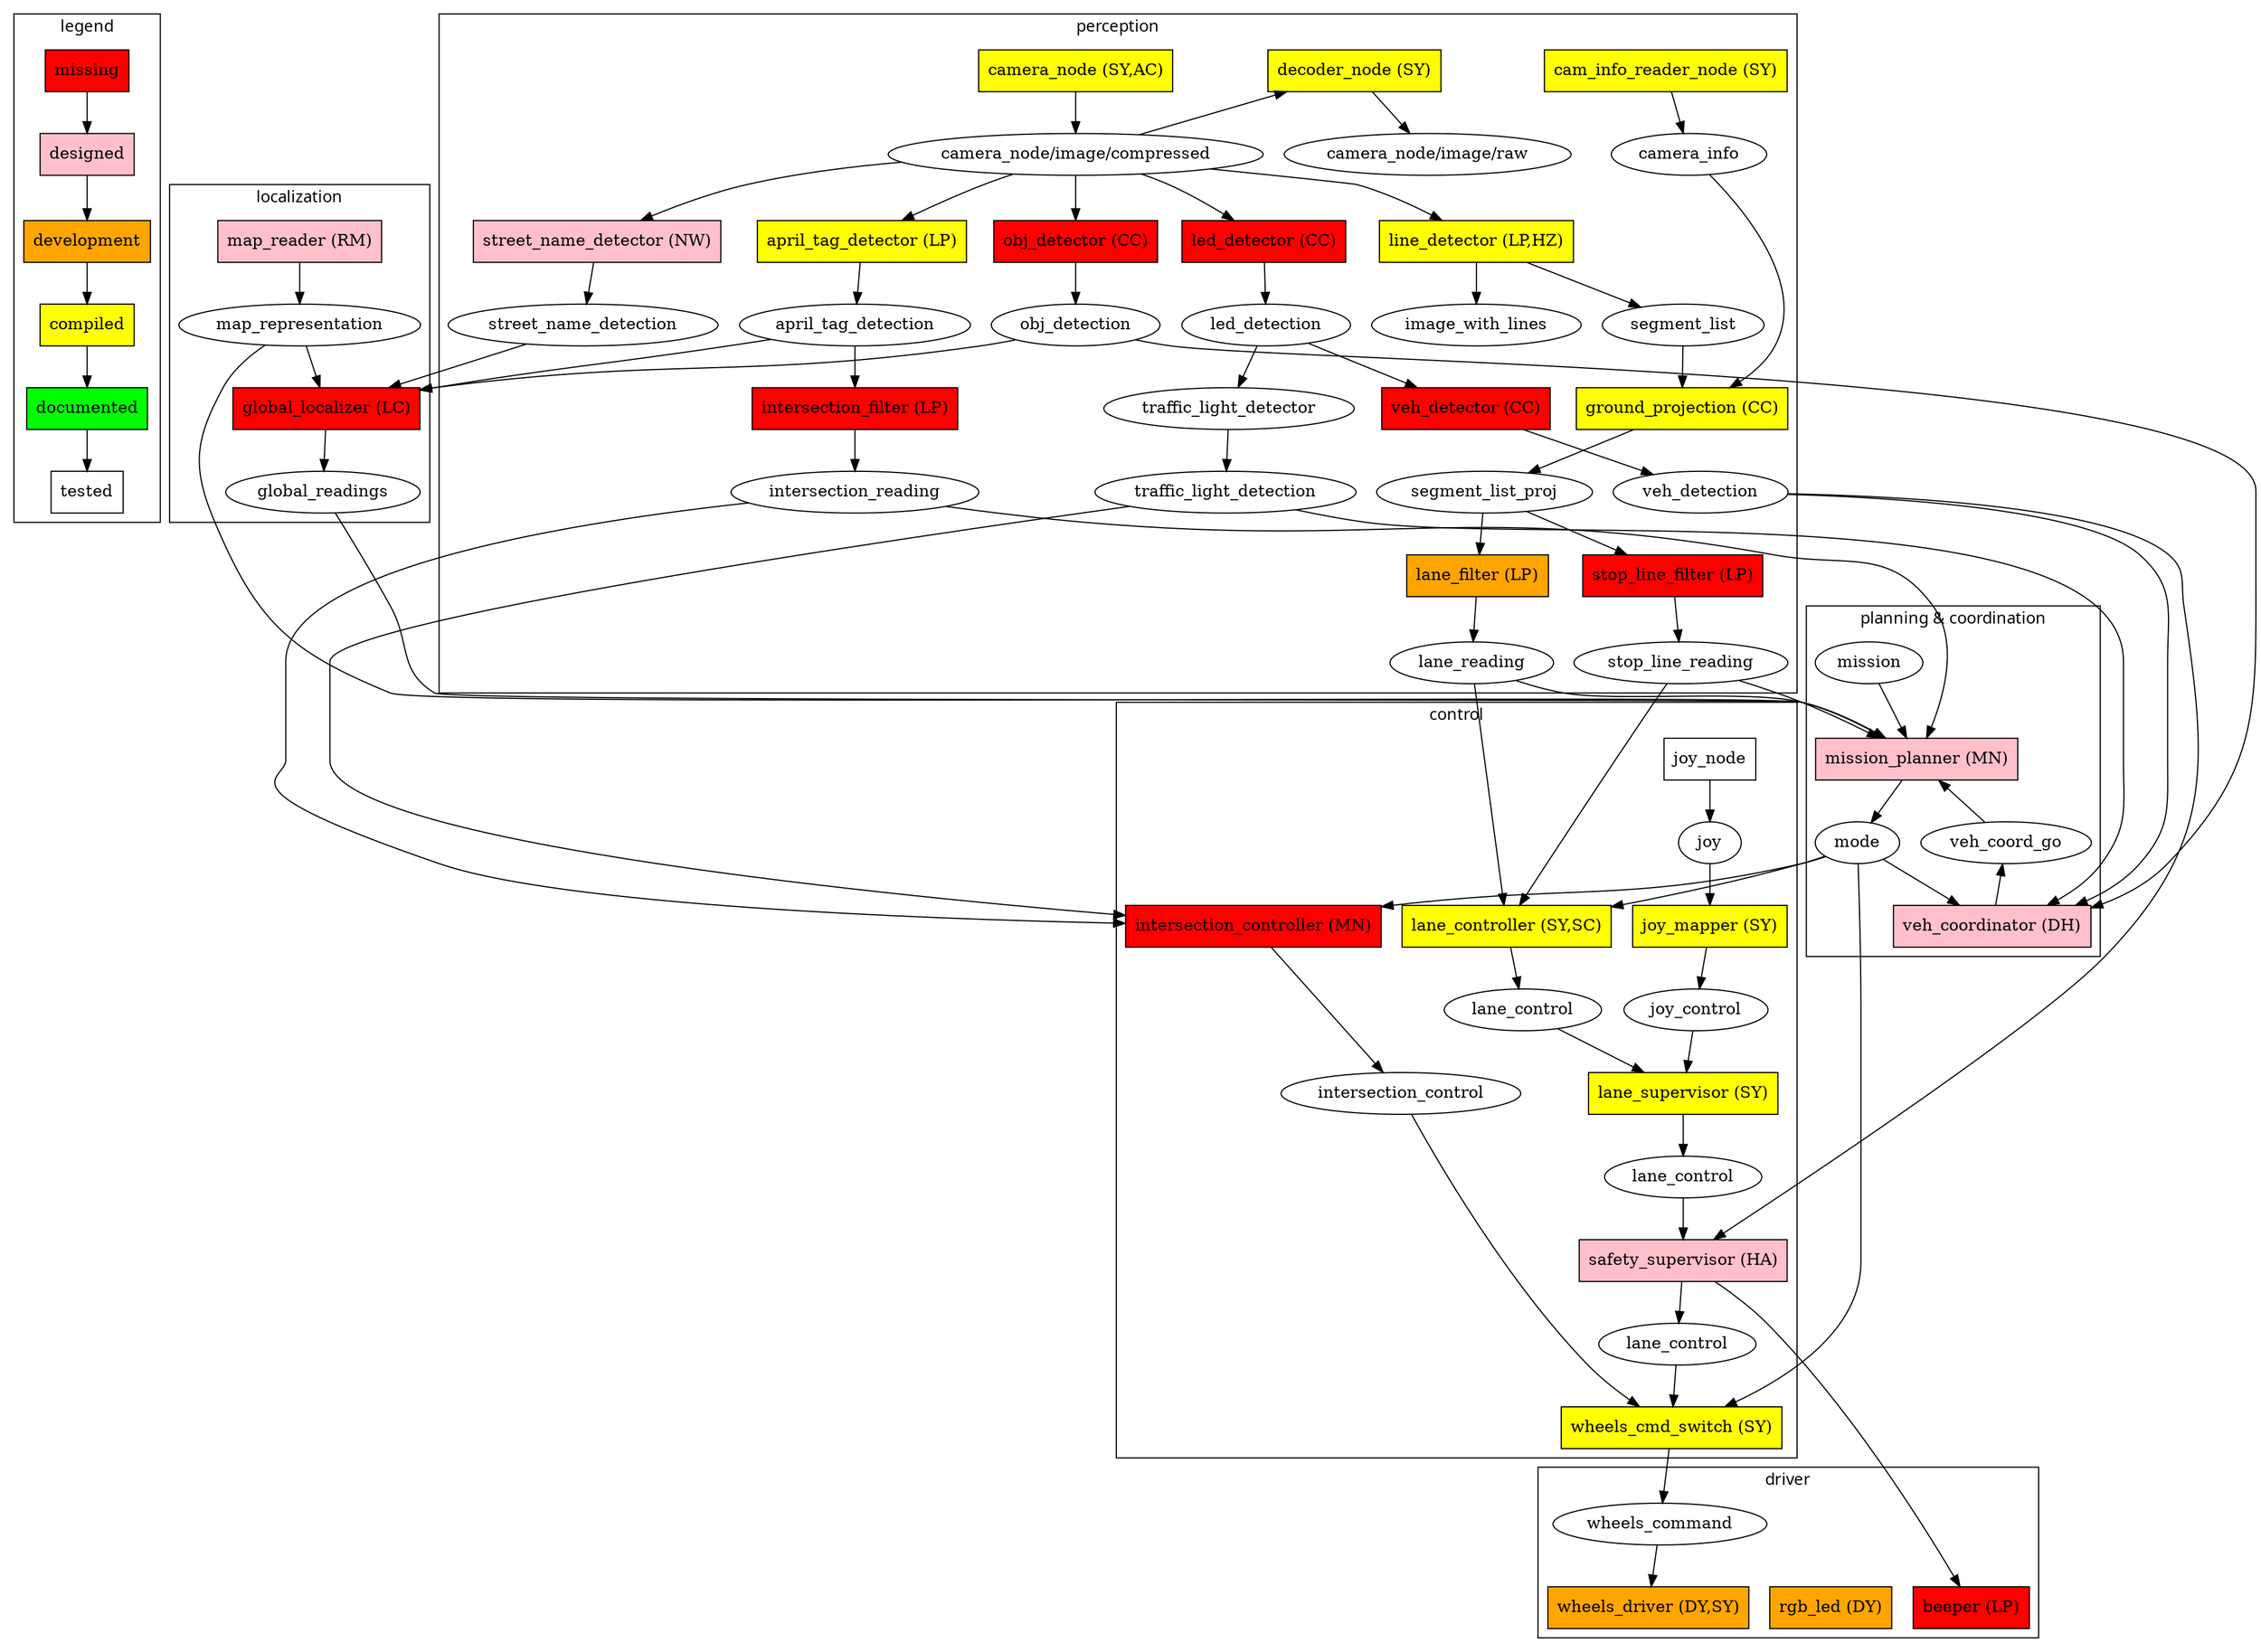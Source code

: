 digraph D {
	fontname="sans";

	subgraph cluster_legend{
		label="legend"
		// ROS Topics
		//topic_name;
		// ROS Nodes
		node [shape=box,fillcolor=white,style=filled];
		missing [label="missing", fillcolor=red];
		designed [label="designed", fillcolor=pink];
		development [label="development", fillcolor=orange];
		compiled [label="compiled", fillcolor=yellow];
		documented [label="documented", fillcolor=green];
		tested [label="tested", fillcolor=white];
		// Connection
		missing->designed->development->compiled->documented->tested;
		//node_name -> topic_name [label="publish"];
		//topic_name -> node_name [label="subscribe"];
	}


	// ==== Nodes Definition ==== //
	node [shape=box,style=filled];
	subgraph node_missing{
		node [fillcolor=red];
		global_localizer[label="global_localizer (LC)"];
		intersection_filter[label="intersection_filter (LP)"];
		intersection_controller[label="intersection_controller (MN)"];
		stop_line_filter[label="stop_line_filter (LP)"];
		led_detector[label="led_detector (CC)"];
		obj_detector[label="obj_detector (CC)"];
		beeper[label="beeper (LP)"];
		veh_detector[label="veh_detector (CC)"];
	}
	subgraph node_designed{
		node [fillcolor=pink];
		mission_planner[label="mission_planner (MN)"];
		street_name_detector[label="street_name_detector (NW)"];
		safety_supervisor[label="safety_supervisor (HA)"];
		map_reader[label="map_reader (RM)"];
		veh_coordinator[label="veh_coordinator (DH)"]
	}
	subgraph node_development{
		node [fillcolor=orange];
		wheels_driver[label="wheels_driver (DY,SY)"];
		rgb_led[label="rgb_led (DY)"];
		lane_filter[label="lane_filter (LP)"]; 
	}
	subgraph node_compiled{
		node [fillcolor=yellow];
		wheels_cmd_switch[label="wheels_cmd_switch (SY)"]
		camera_node[label="camera_node (SY,AC)"];
		decoder_node[label="decoder_node (SY)"];
		cam_info_reader_node[label="cam_info_reader_node (SY)"];
		lane_controller[label="lane_controller (SY,SC)"];
		line_detector[label="line_detector (LP,HZ)"];
		april_tag_detector[label="april_tag_detector (LP)"];
		lane_supervisor[label="lane_supervisor (SY)"];
		joy_mapper[label="joy_mapper (SY)"];
		ground_projection[label="ground_projection (CC)"]
	}
	subgraph node_documented{
		node [fillcolor=green];
	}
	subgraph node_tested{
		node [fillcolor=white];
		joy_node[label="joy_node"];
		//image_proc;
	}

	// Nodes Definition

	//{rank=max; wheels_driver;beeper;rgb_led}
	//{rank=min; map_reader;joy_node;camera_node}

	//subgraph node_test {
		//node[shape=box,fillcolor=red];
		//street_name_detector;
		//joy_node;
		//joy_mapper;
	//}

	// Topics
	node [shape=ellipse,style=""];
	//{rank=same; mission; joy; map_representation;}
	map_representation;
	//img_low;
	//img_high;
	segment_list;
	segment_list_proj;
	image_with_lines;
	lane_reading; //LaneReading: y, phi, sigma_y, sigma_phi, status
	lane_control;
	lane_control_sup[label="lane_control"];
	lane_control_safe[label="lane_control"];
	april_tag_detection;
	led_detection;
	veh_detection;
	traffic_light_detection;
	intersection_reading;
	obj_detection;
	global_readings;
	stop_line_reading;
	mode;
	mission;
	joy_control;
	intersection_control;
	street_name_detection;
	veh_coord_go;
	wheels_command;

	subgraph cluster_perception{
		label="perception"
		// Nodes
		camera_node;
		decoder_node;
		cam_info_reader_node;
		obj_detector;
		line_detector;
		lane_filter;
		april_tag_detector;
		april_tag_detection;
		led_detector;
		veh_detector;
		stop_line_filter;
		traffic_light_detector;
		intersection_filter;
		street_name_detector;
		//image_proc;
		ground_projection;
		//img_downsampler;
		// Topics
		segment_list;
		segment_list_proj;
		//img_low;
		//img_high;
		april_tag_detection;
		lane_reading;
		image_with_lines;
		obj_detection;
		led_detection;
		veh_detection;
		stop_line_reading;
		traffic_light_detection;
		intersection_reading;
		street_name_detection;
		//img_low_rect;
		//img_high_rect;
		image_compressed[label="camera_node/image/compressed"];
		image_raw[label="camera_node/image/raw"];
		camera_info;
		{rank=same; image_compressed;image_raw;camera_info}
		{rank=same; decoder_node;camera_node}
	}

	subgraph cluster_control{
		label="control"
		// Nodes
		joy_node;
		joy_mapper;
		lane_controller;
		intersection_controller;
		lane_supervisor;
		safety_supervisor;
		wheels_cmd_switch;
		// Topics
		joy_control;
		joy;
		lane_control;
		lane_control_sup;
		lane_control_safe;
		intersection_control;
		{rank=same; intersection_controller;lane_controller;}
	}

	subgraph cluster_localization{
		label="localization"
		// Nodes
		map_reader;
		global_localizer;

		// Topics
		map_representation;
		global_readings;
	}

	subgraph cluster_planning{
		label="planning & coordination"
		// Nodes
		mission_planner;
		veh_coordinator;
		// Topics
		veh_coord_go;
		mission;
		mode;
	}

	subgraph cluster_driver{
		label="driver"
		// Nodes
		wheels_driver;
		beeper;
		rgb_led;
		{rank=same; wheels_driver, beeper,rgb_led}
		// Topics
		wheels_command;
	}


	// Connections
	//img_low->image_proc;
	//img_high->image_proc;
	//image_proc->img_low_rect;
	//image_proc->img_high_rect;

	//camera_node->camera_info;
	camera_node->image_compressed;
	cam_info_reader_node->camera_info;
	//image_compressed->img_downsampler;
	//img_downsampler->img_high;
	//img_downsampler->img_low;


	image_compressed->line_detector;
	image_compressed->led_detector;
	decoder_node->image_compressed [dir=back];
	decoder_node->image_raw;


	image_compressed->april_tag_detector;
	image_compressed->obj_detector;
	image_compressed->street_name_detector;
	street_name_detector->street_name_detection;

	led_detector->led_detection;
	led_detection->veh_detector;
	led_detection->traffic_light_detector;
	
	veh_detector->veh_detection;
	traffic_light_detector->traffic_light_detection;
	
	intersection_filter->intersection_reading;
	
	line_detector->segment_list #[label="SegmentList.msg"];
	line_detector->image_with_lines #[label="sensor_msgs/Image.msg"]
	
	segment_list_proj->stop_line_filter;
	segment_list_proj->lane_filter;

	lane_filter->lane_reading #[label="LaneReading.msg"];
	lane_reading->lane_controller #[label="LaneReading.msg"];
	lane_reading->mission_planner;

	stop_line_filter->stop_line_reading;
	stop_line_reading->lane_controller;
	stop_line_reading->mission_planner;
	
	obj_detector->obj_detection;
	obj_detection->global_localizer;
	street_name_detection->global_localizer;
	april_tag_detector->april_tag_detection;
	april_tag_detection->intersection_filter;
	april_tag_detection->global_localizer;
	global_localizer->global_readings;
	
	map_reader -> map_representation;
	map_representation->global_localizer;
	map_representation->mission_planner;
	
	joy_node->joy->joy_mapper->joy_control;
	joy_control-> lane_supervisor #[label="CarControl.msg"];
	lane_controller->lane_control;
	lane_control-> lane_supervisor #[label="CarControl.msg"];
	lane_supervisor-> lane_control_sup;
	lane_control_sup->safety_supervisor;
	safety_supervisor->lane_control_safe;
	safety_supervisor->beeper;
	
	intersection_reading->intersection_controller;
	intersection_reading->mission_planner;
	traffic_light_detection->intersection_controller;

	veh_detection->safety_supervisor;
	intersection_controller->intersection_control;
	global_readings->mission_planner;
	mission_planner->mode;
	mission->mission_planner;

	camera_info->ground_projection;
	segment_list->ground_projection;
	ground_projection->segment_list_proj;

	obj_detection->veh_coordinator;
	veh_detection->veh_coordinator;
	traffic_light_detection->veh_coordinator;
	//veh_coord_go->mission_planner;
	veh_coord_go->veh_coordinator [dir=back];
	mission_planner->veh_coord_go [dir=back];

	mode->veh_coordinator;
	mode->lane_controller;
	mode->intersection_controller;

	mode->wheels_cmd_switch;
	lane_control_safe->wheels_cmd_switch;
	intersection_control->wheels_cmd_switch;
	wheels_cmd_switch->wheels_command;
	wheels_command->wheels_driver;

	//TODO annotate msg type.
}